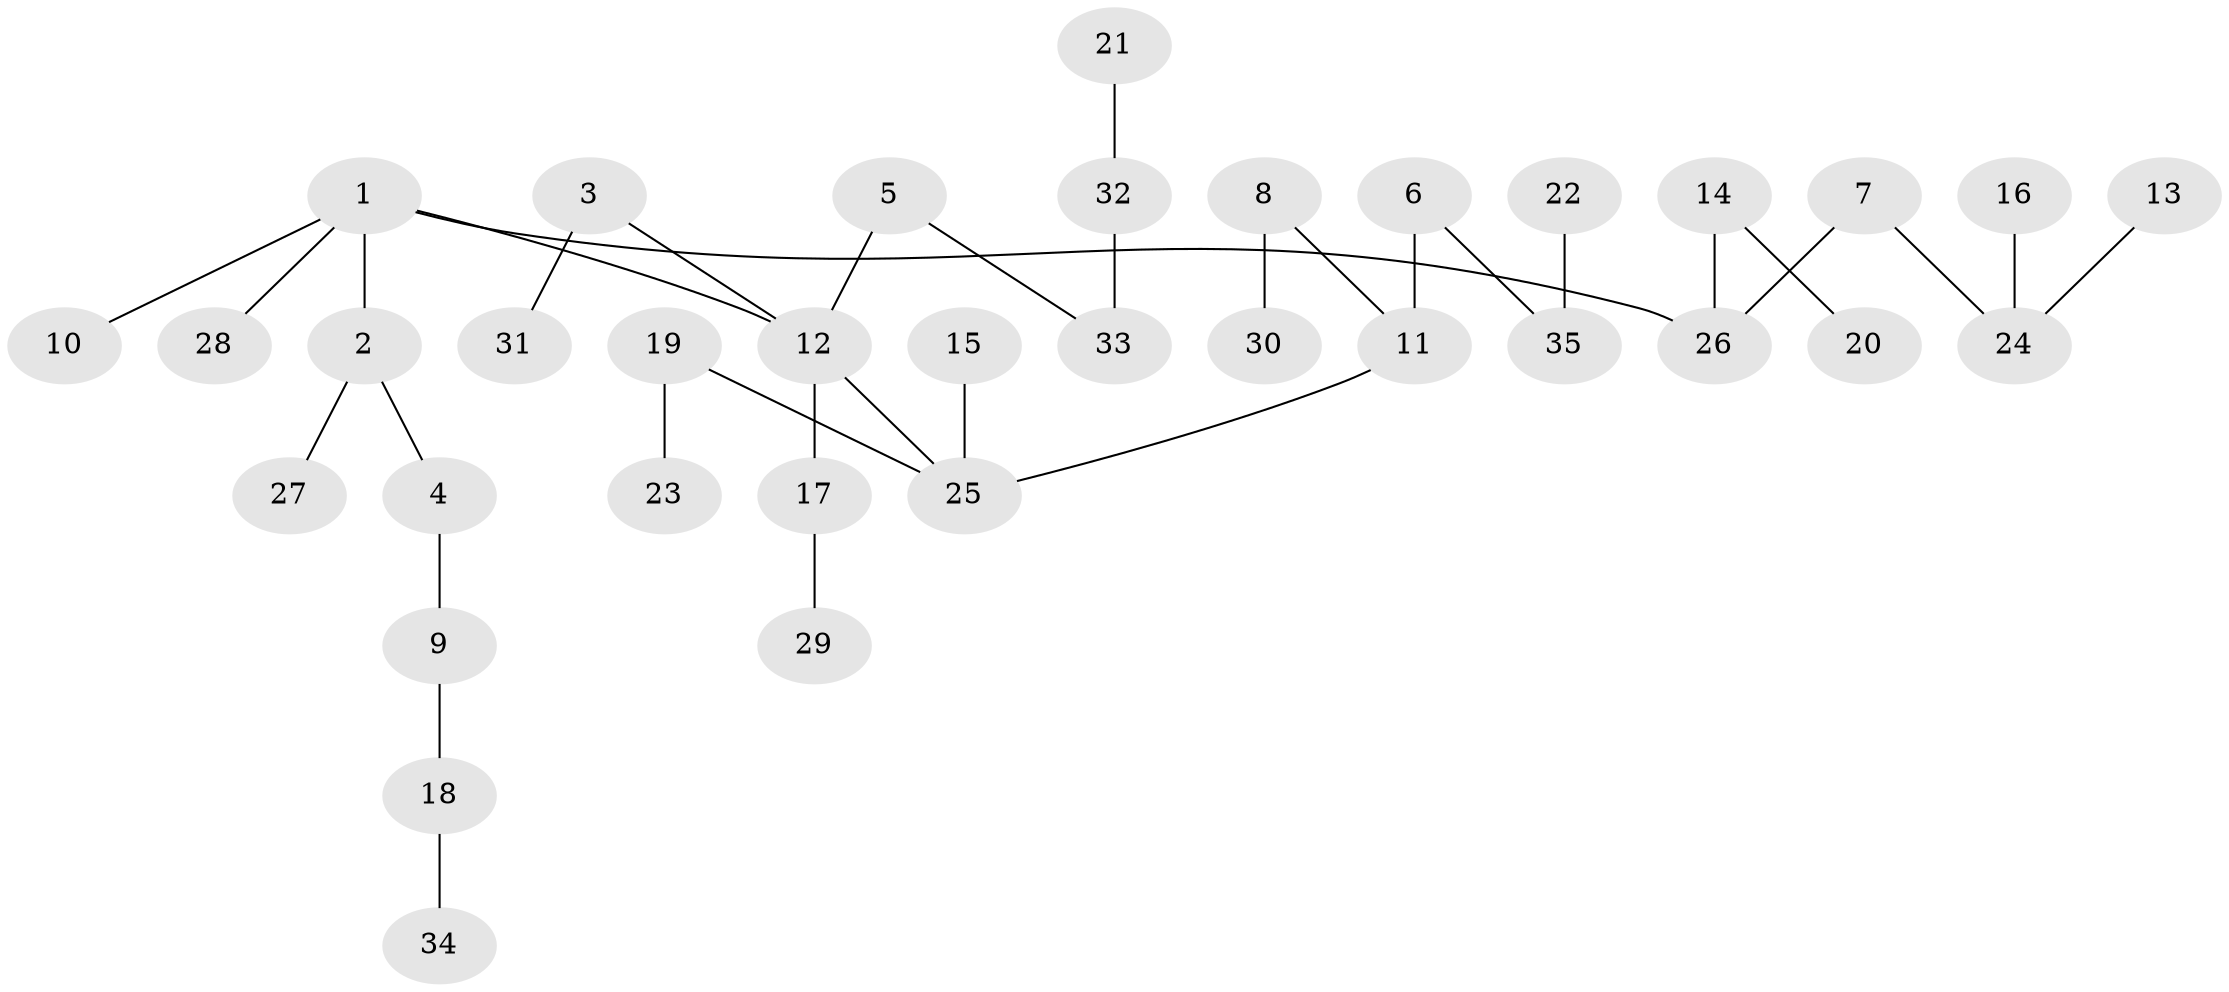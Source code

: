 // original degree distribution, {5: 0.028985507246376812, 4: 0.057971014492753624, 6: 0.028985507246376812, 2: 0.2753623188405797, 1: 0.4782608695652174, 3: 0.13043478260869565}
// Generated by graph-tools (version 1.1) at 2025/02/03/09/25 03:02:16]
// undirected, 35 vertices, 34 edges
graph export_dot {
graph [start="1"]
  node [color=gray90,style=filled];
  1;
  2;
  3;
  4;
  5;
  6;
  7;
  8;
  9;
  10;
  11;
  12;
  13;
  14;
  15;
  16;
  17;
  18;
  19;
  20;
  21;
  22;
  23;
  24;
  25;
  26;
  27;
  28;
  29;
  30;
  31;
  32;
  33;
  34;
  35;
  1 -- 2 [weight=1.0];
  1 -- 10 [weight=1.0];
  1 -- 12 [weight=1.0];
  1 -- 26 [weight=1.0];
  1 -- 28 [weight=1.0];
  2 -- 4 [weight=1.0];
  2 -- 27 [weight=1.0];
  3 -- 12 [weight=1.0];
  3 -- 31 [weight=1.0];
  4 -- 9 [weight=1.0];
  5 -- 12 [weight=1.0];
  5 -- 33 [weight=1.0];
  6 -- 11 [weight=1.0];
  6 -- 35 [weight=1.0];
  7 -- 24 [weight=1.0];
  7 -- 26 [weight=1.0];
  8 -- 11 [weight=1.0];
  8 -- 30 [weight=1.0];
  9 -- 18 [weight=1.0];
  11 -- 25 [weight=1.0];
  12 -- 17 [weight=1.0];
  12 -- 25 [weight=1.0];
  13 -- 24 [weight=1.0];
  14 -- 20 [weight=1.0];
  14 -- 26 [weight=1.0];
  15 -- 25 [weight=1.0];
  16 -- 24 [weight=1.0];
  17 -- 29 [weight=1.0];
  18 -- 34 [weight=1.0];
  19 -- 23 [weight=1.0];
  19 -- 25 [weight=1.0];
  21 -- 32 [weight=1.0];
  22 -- 35 [weight=1.0];
  32 -- 33 [weight=1.0];
}
